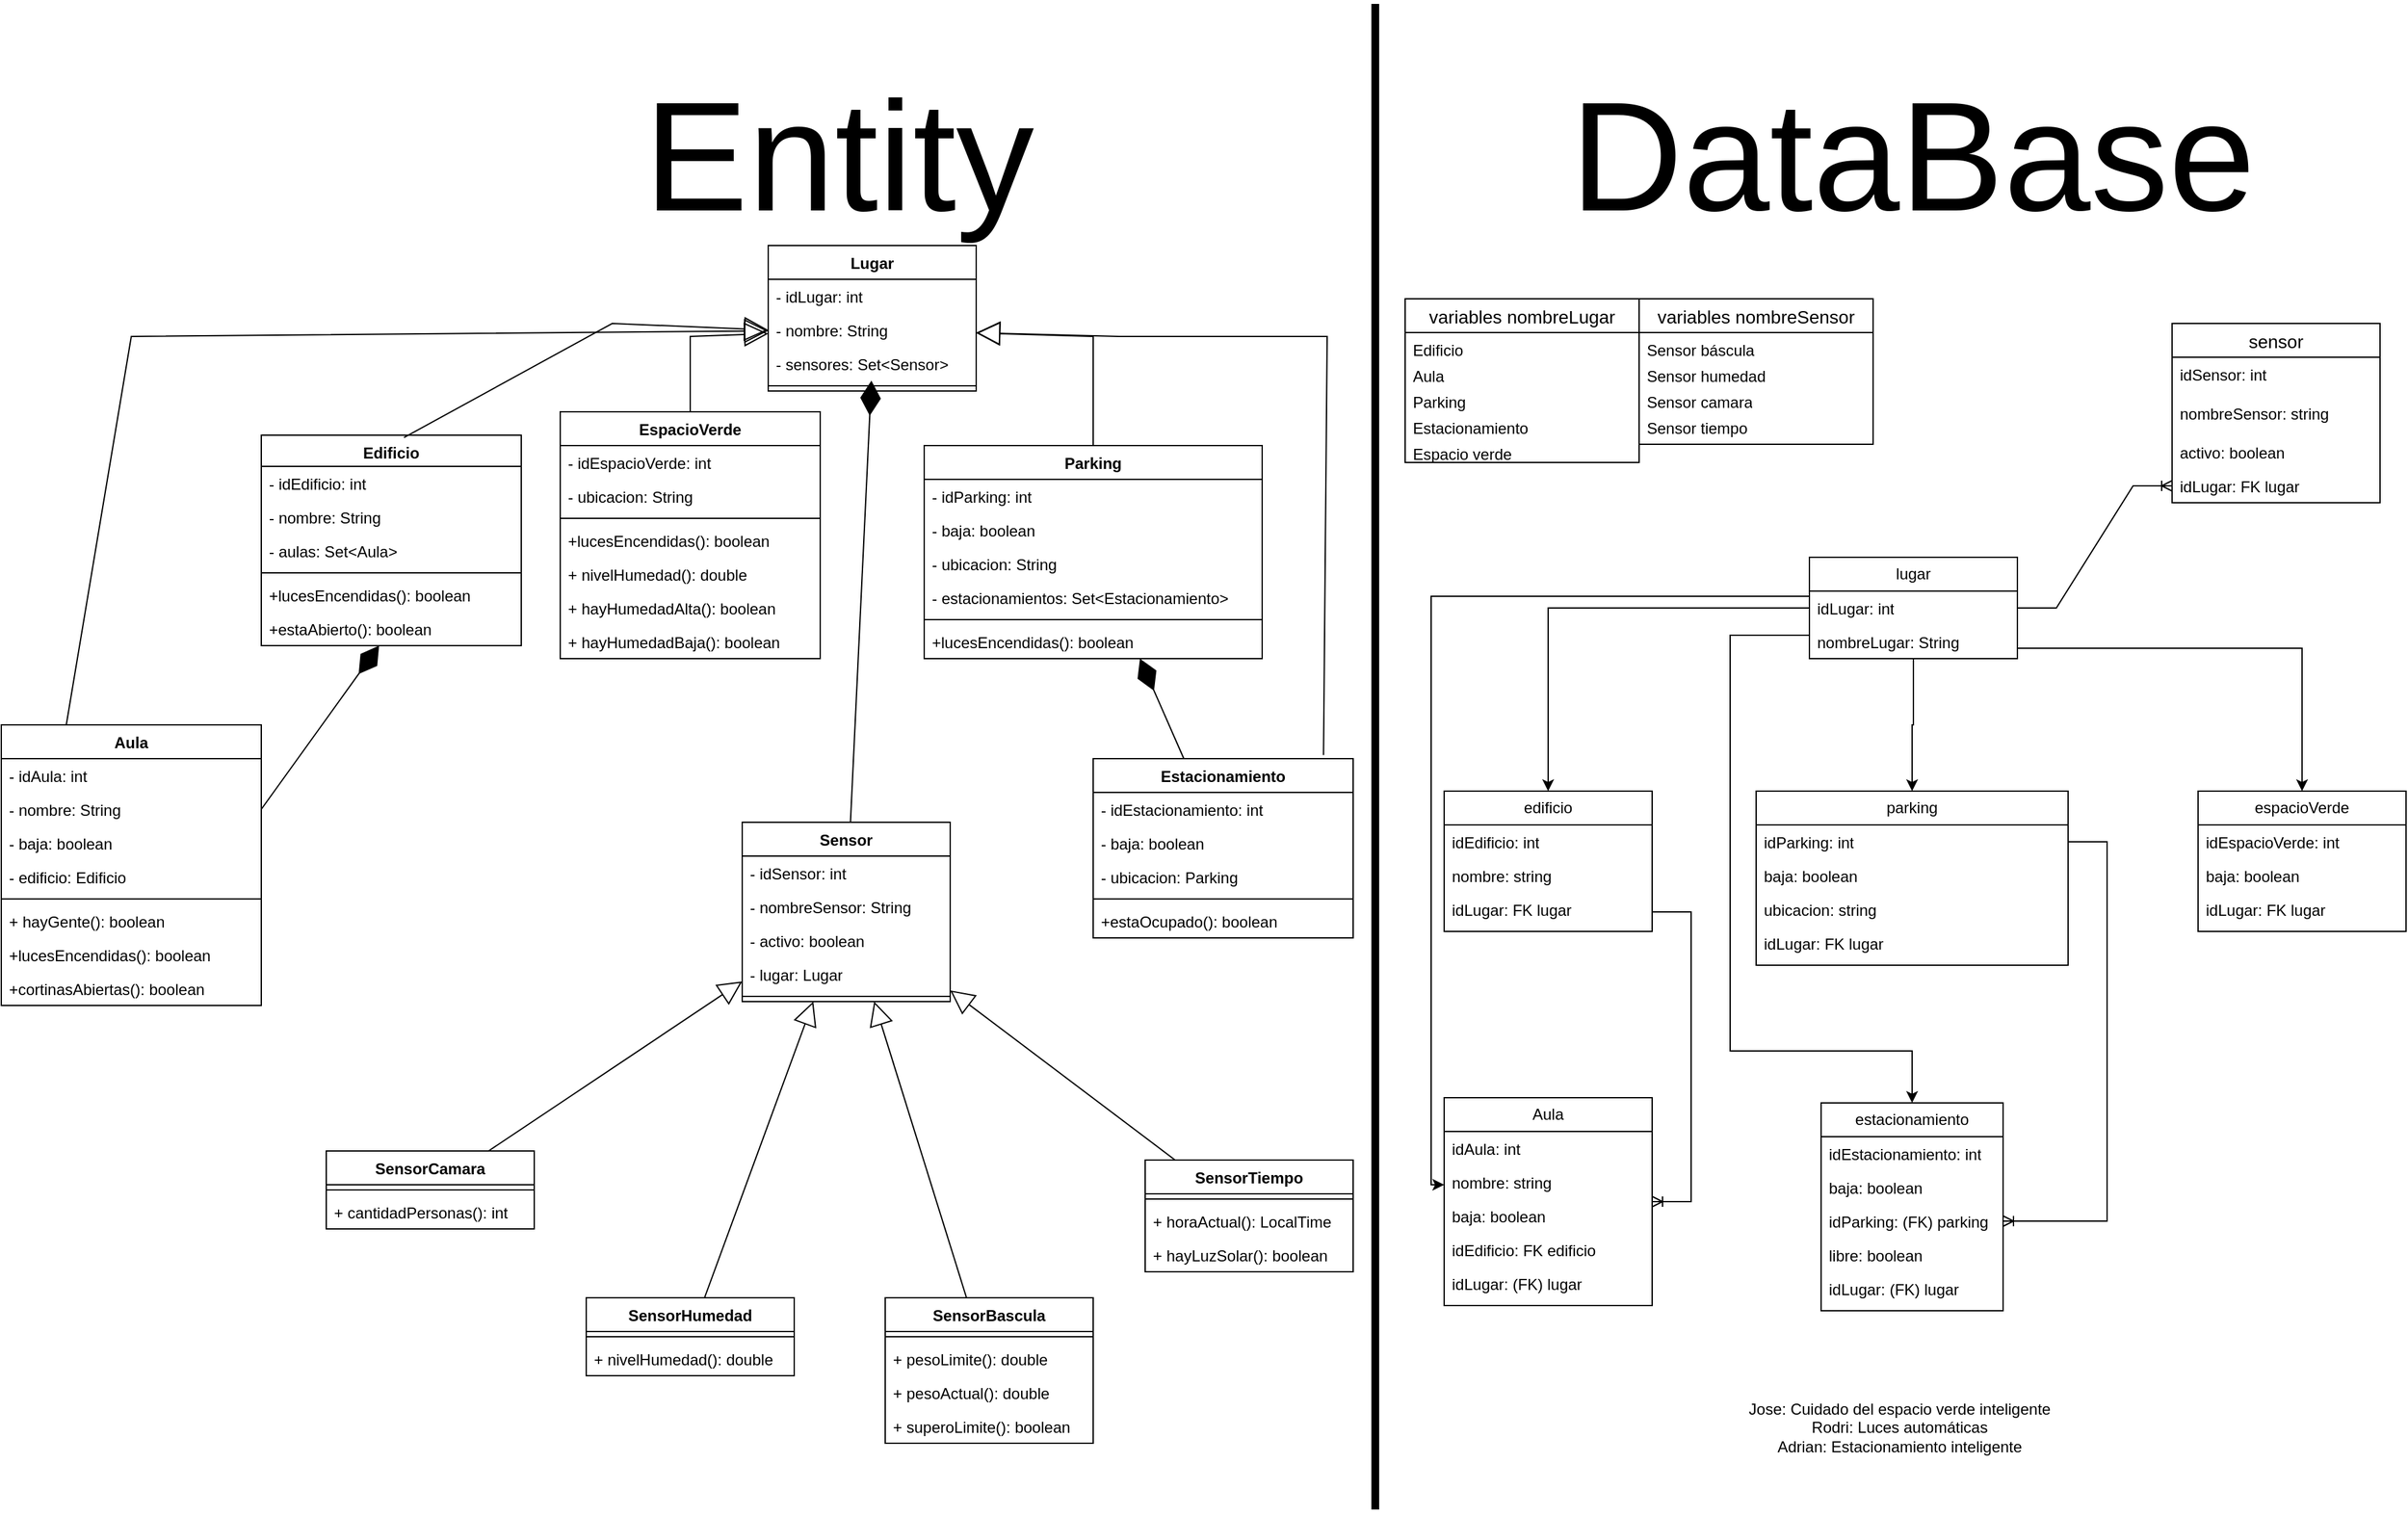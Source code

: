 <mxfile version="21.2.8" type="device">
  <diagram name="Página-1" id="SEeeFkuRjXuaV4kP3Bzi">
    <mxGraphModel dx="1947" dy="532" grid="1" gridSize="10" guides="1" tooltips="1" connect="1" arrows="1" fold="1" page="1" pageScale="1" pageWidth="827" pageHeight="1169" math="0" shadow="0">
      <root>
        <mxCell id="0" />
        <mxCell id="1" parent="0" />
        <mxCell id="fECDbQGhn2Nu8HvRsYtQ-1" value="Jose:&amp;nbsp;Cuidado del espacio verde inteligente&lt;br&gt;Rodri:&amp;nbsp;Luces automáticas&lt;br&gt;Adrian: Estacionamiento inteligente" style="text;html=1;align=center;verticalAlign=middle;resizable=0;points=[];autosize=1;strokeColor=none;fillColor=none;" parent="1" vertex="1">
          <mxGeometry x="1100" y="1070" width="260" height="60" as="geometry" />
        </mxCell>
        <mxCell id="fECDbQGhn2Nu8HvRsYtQ-116" value="edificio" style="swimlane;fontStyle=0;childLayout=stackLayout;horizontal=1;startSize=26;fillColor=none;horizontalStack=0;resizeParent=1;resizeParentMax=0;resizeLast=0;collapsible=1;marginBottom=0;whiteSpace=wrap;html=1;" parent="1" vertex="1">
          <mxGeometry x="880" y="610" width="160" height="108" as="geometry" />
        </mxCell>
        <mxCell id="fECDbQGhn2Nu8HvRsYtQ-117" value="idEdificio: int" style="text;strokeColor=none;fillColor=none;align=left;verticalAlign=top;spacingLeft=4;spacingRight=4;overflow=hidden;rotatable=0;points=[[0,0.5],[1,0.5]];portConstraint=eastwest;whiteSpace=wrap;html=1;" parent="fECDbQGhn2Nu8HvRsYtQ-116" vertex="1">
          <mxGeometry y="26" width="160" height="26" as="geometry" />
        </mxCell>
        <mxCell id="fECDbQGhn2Nu8HvRsYtQ-118" value="nombre: string" style="text;strokeColor=none;fillColor=none;align=left;verticalAlign=top;spacingLeft=4;spacingRight=4;overflow=hidden;rotatable=0;points=[[0,0.5],[1,0.5]];portConstraint=eastwest;whiteSpace=wrap;html=1;" parent="fECDbQGhn2Nu8HvRsYtQ-116" vertex="1">
          <mxGeometry y="52" width="160" height="26" as="geometry" />
        </mxCell>
        <mxCell id="JHWDTWZnFsFwWDoPUUQF-21" value="idLugar: FK lugar" style="text;strokeColor=none;fillColor=none;spacingLeft=4;spacingRight=4;overflow=hidden;rotatable=0;points=[[0,0.5],[1,0.5]];portConstraint=eastwest;fontSize=12;whiteSpace=wrap;html=1;" parent="fECDbQGhn2Nu8HvRsYtQ-116" vertex="1">
          <mxGeometry y="78" width="160" height="30" as="geometry" />
        </mxCell>
        <mxCell id="fECDbQGhn2Nu8HvRsYtQ-123" value="parking" style="swimlane;fontStyle=0;childLayout=stackLayout;horizontal=1;startSize=26;fillColor=none;horizontalStack=0;resizeParent=1;resizeParentMax=0;resizeLast=0;collapsible=1;marginBottom=0;whiteSpace=wrap;html=1;" parent="1" vertex="1">
          <mxGeometry x="1120" y="610" width="240" height="134" as="geometry" />
        </mxCell>
        <mxCell id="fECDbQGhn2Nu8HvRsYtQ-124" value="idParking: int" style="text;strokeColor=none;fillColor=none;align=left;verticalAlign=top;spacingLeft=4;spacingRight=4;overflow=hidden;rotatable=0;points=[[0,0.5],[1,0.5]];portConstraint=eastwest;whiteSpace=wrap;html=1;" parent="fECDbQGhn2Nu8HvRsYtQ-123" vertex="1">
          <mxGeometry y="26" width="240" height="26" as="geometry" />
        </mxCell>
        <mxCell id="fECDbQGhn2Nu8HvRsYtQ-125" value="baja: boolean" style="text;strokeColor=none;fillColor=none;align=left;verticalAlign=top;spacingLeft=4;spacingRight=4;overflow=hidden;rotatable=0;points=[[0,0.5],[1,0.5]];portConstraint=eastwest;whiteSpace=wrap;html=1;" parent="fECDbQGhn2Nu8HvRsYtQ-123" vertex="1">
          <mxGeometry y="52" width="240" height="26" as="geometry" />
        </mxCell>
        <mxCell id="fECDbQGhn2Nu8HvRsYtQ-126" value="ubicacion: string" style="text;strokeColor=none;fillColor=none;align=left;verticalAlign=top;spacingLeft=4;spacingRight=4;overflow=hidden;rotatable=0;points=[[0,0.5],[1,0.5]];portConstraint=eastwest;whiteSpace=wrap;html=1;" parent="fECDbQGhn2Nu8HvRsYtQ-123" vertex="1">
          <mxGeometry y="78" width="240" height="26" as="geometry" />
        </mxCell>
        <mxCell id="JHWDTWZnFsFwWDoPUUQF-19" value="idLugar: FK lugar" style="text;strokeColor=none;fillColor=none;spacingLeft=4;spacingRight=4;overflow=hidden;rotatable=0;points=[[0,0.5],[1,0.5]];portConstraint=eastwest;fontSize=12;whiteSpace=wrap;html=1;" parent="fECDbQGhn2Nu8HvRsYtQ-123" vertex="1">
          <mxGeometry y="104" width="240" height="30" as="geometry" />
        </mxCell>
        <mxCell id="fECDbQGhn2Nu8HvRsYtQ-131" value="Aula" style="swimlane;fontStyle=0;childLayout=stackLayout;horizontal=1;startSize=26;fillColor=none;horizontalStack=0;resizeParent=1;resizeParentMax=0;resizeLast=0;collapsible=1;marginBottom=0;whiteSpace=wrap;html=1;" parent="1" vertex="1">
          <mxGeometry x="880" y="846" width="160" height="160" as="geometry" />
        </mxCell>
        <mxCell id="fECDbQGhn2Nu8HvRsYtQ-132" value="idAula: int" style="text;strokeColor=none;fillColor=none;align=left;verticalAlign=top;spacingLeft=4;spacingRight=4;overflow=hidden;rotatable=0;points=[[0,0.5],[1,0.5]];portConstraint=eastwest;whiteSpace=wrap;html=1;" parent="fECDbQGhn2Nu8HvRsYtQ-131" vertex="1">
          <mxGeometry y="26" width="160" height="26" as="geometry" />
        </mxCell>
        <mxCell id="lJARf1unVdm2dJaWPQnQ-8" value="nombre: string" style="text;strokeColor=none;fillColor=none;align=left;verticalAlign=top;spacingLeft=4;spacingRight=4;overflow=hidden;rotatable=0;points=[[0,0.5],[1,0.5]];portConstraint=eastwest;whiteSpace=wrap;html=1;" vertex="1" parent="fECDbQGhn2Nu8HvRsYtQ-131">
          <mxGeometry y="52" width="160" height="26" as="geometry" />
        </mxCell>
        <mxCell id="fECDbQGhn2Nu8HvRsYtQ-133" value="baja: boolean" style="text;strokeColor=none;fillColor=none;align=left;verticalAlign=top;spacingLeft=4;spacingRight=4;overflow=hidden;rotatable=0;points=[[0,0.5],[1,0.5]];portConstraint=eastwest;whiteSpace=wrap;html=1;" parent="fECDbQGhn2Nu8HvRsYtQ-131" vertex="1">
          <mxGeometry y="78" width="160" height="26" as="geometry" />
        </mxCell>
        <mxCell id="fECDbQGhn2Nu8HvRsYtQ-134" value="idEdificio: FK edificio" style="text;strokeColor=none;fillColor=none;align=left;verticalAlign=top;spacingLeft=4;spacingRight=4;overflow=hidden;rotatable=0;points=[[0,0.5],[1,0.5]];portConstraint=eastwest;whiteSpace=wrap;html=1;" parent="fECDbQGhn2Nu8HvRsYtQ-131" vertex="1">
          <mxGeometry y="104" width="160" height="26" as="geometry" />
        </mxCell>
        <mxCell id="JHWDTWZnFsFwWDoPUUQF-53" value="idLugar: (FK) lugar" style="text;strokeColor=none;fillColor=none;spacingLeft=4;spacingRight=4;overflow=hidden;rotatable=0;points=[[0,0.5],[1,0.5]];portConstraint=eastwest;fontSize=12;whiteSpace=wrap;html=1;" parent="fECDbQGhn2Nu8HvRsYtQ-131" vertex="1">
          <mxGeometry y="130" width="160" height="30" as="geometry" />
        </mxCell>
        <mxCell id="fECDbQGhn2Nu8HvRsYtQ-139" value="estacionamiento" style="swimlane;fontStyle=0;childLayout=stackLayout;horizontal=1;startSize=26;fillColor=none;horizontalStack=0;resizeParent=1;resizeParentMax=0;resizeLast=0;collapsible=1;marginBottom=0;whiteSpace=wrap;html=1;" parent="1" vertex="1">
          <mxGeometry x="1170" y="850" width="140" height="160" as="geometry" />
        </mxCell>
        <mxCell id="fECDbQGhn2Nu8HvRsYtQ-140" value="idEstacionamiento: int" style="text;strokeColor=none;fillColor=none;align=left;verticalAlign=top;spacingLeft=4;spacingRight=4;overflow=hidden;rotatable=0;points=[[0,0.5],[1,0.5]];portConstraint=eastwest;whiteSpace=wrap;html=1;" parent="fECDbQGhn2Nu8HvRsYtQ-139" vertex="1">
          <mxGeometry y="26" width="140" height="26" as="geometry" />
        </mxCell>
        <mxCell id="fECDbQGhn2Nu8HvRsYtQ-141" value="baja: boolean" style="text;strokeColor=none;fillColor=none;align=left;verticalAlign=top;spacingLeft=4;spacingRight=4;overflow=hidden;rotatable=0;points=[[0,0.5],[1,0.5]];portConstraint=eastwest;whiteSpace=wrap;html=1;" parent="fECDbQGhn2Nu8HvRsYtQ-139" vertex="1">
          <mxGeometry y="52" width="140" height="26" as="geometry" />
        </mxCell>
        <mxCell id="fECDbQGhn2Nu8HvRsYtQ-142" value="idParking: (FK) parking" style="text;strokeColor=none;fillColor=none;align=left;verticalAlign=top;spacingLeft=4;spacingRight=4;overflow=hidden;rotatable=0;points=[[0,0.5],[1,0.5]];portConstraint=eastwest;whiteSpace=wrap;html=1;" parent="fECDbQGhn2Nu8HvRsYtQ-139" vertex="1">
          <mxGeometry y="78" width="140" height="26" as="geometry" />
        </mxCell>
        <mxCell id="fECDbQGhn2Nu8HvRsYtQ-143" value="libre: boolean" style="text;strokeColor=none;fillColor=none;align=left;verticalAlign=top;spacingLeft=4;spacingRight=4;overflow=hidden;rotatable=0;points=[[0,0.5],[1,0.5]];portConstraint=eastwest;whiteSpace=wrap;html=1;" parent="fECDbQGhn2Nu8HvRsYtQ-139" vertex="1">
          <mxGeometry y="104" width="140" height="26" as="geometry" />
        </mxCell>
        <mxCell id="JHWDTWZnFsFwWDoPUUQF-52" value="idLugar: (FK) lugar" style="text;strokeColor=none;fillColor=none;spacingLeft=4;spacingRight=4;overflow=hidden;rotatable=0;points=[[0,0.5],[1,0.5]];portConstraint=eastwest;fontSize=12;whiteSpace=wrap;html=1;" parent="fECDbQGhn2Nu8HvRsYtQ-139" vertex="1">
          <mxGeometry y="130" width="140" height="30" as="geometry" />
        </mxCell>
        <mxCell id="fECDbQGhn2Nu8HvRsYtQ-146" value="espacioVerde" style="swimlane;fontStyle=0;childLayout=stackLayout;horizontal=1;startSize=26;fillColor=none;horizontalStack=0;resizeParent=1;resizeParentMax=0;resizeLast=0;collapsible=1;marginBottom=0;whiteSpace=wrap;html=1;" parent="1" vertex="1">
          <mxGeometry x="1460" y="610" width="160" height="108" as="geometry" />
        </mxCell>
        <mxCell id="fECDbQGhn2Nu8HvRsYtQ-147" value="idEspacioVerde: int" style="text;strokeColor=none;fillColor=none;align=left;verticalAlign=top;spacingLeft=4;spacingRight=4;overflow=hidden;rotatable=0;points=[[0,0.5],[1,0.5]];portConstraint=eastwest;whiteSpace=wrap;html=1;" parent="fECDbQGhn2Nu8HvRsYtQ-146" vertex="1">
          <mxGeometry y="26" width="160" height="26" as="geometry" />
        </mxCell>
        <mxCell id="fECDbQGhn2Nu8HvRsYtQ-148" value="baja: boolean" style="text;strokeColor=none;fillColor=none;align=left;verticalAlign=top;spacingLeft=4;spacingRight=4;overflow=hidden;rotatable=0;points=[[0,0.5],[1,0.5]];portConstraint=eastwest;whiteSpace=wrap;html=1;" parent="fECDbQGhn2Nu8HvRsYtQ-146" vertex="1">
          <mxGeometry y="52" width="160" height="26" as="geometry" />
        </mxCell>
        <mxCell id="JHWDTWZnFsFwWDoPUUQF-20" value="idLugar: FK lugar" style="text;strokeColor=none;fillColor=none;spacingLeft=4;spacingRight=4;overflow=hidden;rotatable=0;points=[[0,0.5],[1,0.5]];portConstraint=eastwest;fontSize=12;whiteSpace=wrap;html=1;" parent="fECDbQGhn2Nu8HvRsYtQ-146" vertex="1">
          <mxGeometry y="78" width="160" height="30" as="geometry" />
        </mxCell>
        <mxCell id="fECDbQGhn2Nu8HvRsYtQ-179" value="DataBase" style="text;html=1;align=center;verticalAlign=middle;resizable=0;points=[];autosize=1;strokeColor=none;fillColor=none;fontSize=120;" parent="1" vertex="1">
          <mxGeometry x="965" y="40" width="550" height="160" as="geometry" />
        </mxCell>
        <mxCell id="fECDbQGhn2Nu8HvRsYtQ-180" value="Entity" style="text;html=1;align=center;verticalAlign=middle;resizable=0;points=[];autosize=1;strokeColor=none;fillColor=none;fontSize=120;" parent="1" vertex="1">
          <mxGeometry x="254" y="40" width="320" height="160" as="geometry" />
        </mxCell>
        <mxCell id="fECDbQGhn2Nu8HvRsYtQ-181" value="" style="endArrow=none;html=1;rounded=0;strokeWidth=6;" parent="1" edge="1">
          <mxGeometry width="50" height="50" relative="1" as="geometry">
            <mxPoint x="827" y="1163" as="sourcePoint" />
            <mxPoint x="827" y="4" as="targetPoint" />
          </mxGeometry>
        </mxCell>
        <mxCell id="JHWDTWZnFsFwWDoPUUQF-28" style="edgeStyle=orthogonalEdgeStyle;rounded=0;orthogonalLoop=1;jettySize=auto;html=1;" parent="1" source="JHWDTWZnFsFwWDoPUUQF-1" target="fECDbQGhn2Nu8HvRsYtQ-123" edge="1">
          <mxGeometry relative="1" as="geometry" />
        </mxCell>
        <mxCell id="JHWDTWZnFsFwWDoPUUQF-29" style="edgeStyle=orthogonalEdgeStyle;rounded=0;orthogonalLoop=1;jettySize=auto;html=1;" parent="1" source="JHWDTWZnFsFwWDoPUUQF-1" target="fECDbQGhn2Nu8HvRsYtQ-116" edge="1">
          <mxGeometry relative="1" as="geometry" />
        </mxCell>
        <mxCell id="JHWDTWZnFsFwWDoPUUQF-30" style="edgeStyle=orthogonalEdgeStyle;rounded=0;orthogonalLoop=1;jettySize=auto;html=1;" parent="1" source="JHWDTWZnFsFwWDoPUUQF-1" target="fECDbQGhn2Nu8HvRsYtQ-146" edge="1">
          <mxGeometry relative="1" as="geometry">
            <Array as="points">
              <mxPoint x="1540" y="500" />
            </Array>
          </mxGeometry>
        </mxCell>
        <mxCell id="JHWDTWZnFsFwWDoPUUQF-54" style="edgeStyle=orthogonalEdgeStyle;rounded=0;orthogonalLoop=1;jettySize=auto;html=1;" parent="1" source="JHWDTWZnFsFwWDoPUUQF-1" target="fECDbQGhn2Nu8HvRsYtQ-139" edge="1">
          <mxGeometry relative="1" as="geometry">
            <Array as="points">
              <mxPoint x="1100" y="490" />
              <mxPoint x="1100" y="810" />
              <mxPoint x="1240" y="810" />
            </Array>
          </mxGeometry>
        </mxCell>
        <mxCell id="JHWDTWZnFsFwWDoPUUQF-55" style="edgeStyle=orthogonalEdgeStyle;rounded=0;orthogonalLoop=1;jettySize=auto;html=1;" parent="1" source="JHWDTWZnFsFwWDoPUUQF-1" target="fECDbQGhn2Nu8HvRsYtQ-131" edge="1">
          <mxGeometry relative="1" as="geometry">
            <Array as="points">
              <mxPoint x="870" y="460" />
              <mxPoint x="870" y="913" />
            </Array>
          </mxGeometry>
        </mxCell>
        <mxCell id="JHWDTWZnFsFwWDoPUUQF-1" value="lugar" style="swimlane;fontStyle=0;childLayout=stackLayout;horizontal=1;startSize=26;fillColor=none;horizontalStack=0;resizeParent=1;resizeParentMax=0;resizeLast=0;collapsible=1;marginBottom=0;whiteSpace=wrap;html=1;" parent="1" vertex="1">
          <mxGeometry x="1161" y="430" width="160" height="78" as="geometry" />
        </mxCell>
        <mxCell id="JHWDTWZnFsFwWDoPUUQF-2" value="idLugar: int" style="text;strokeColor=none;fillColor=none;align=left;verticalAlign=top;spacingLeft=4;spacingRight=4;overflow=hidden;rotatable=0;points=[[0,0.5],[1,0.5]];portConstraint=eastwest;whiteSpace=wrap;html=1;" parent="JHWDTWZnFsFwWDoPUUQF-1" vertex="1">
          <mxGeometry y="26" width="160" height="26" as="geometry" />
        </mxCell>
        <mxCell id="JHWDTWZnFsFwWDoPUUQF-4" value="nombreLugar: String" style="text;strokeColor=none;fillColor=none;align=left;verticalAlign=top;spacingLeft=4;spacingRight=4;overflow=hidden;rotatable=0;points=[[0,0.5],[1,0.5]];portConstraint=eastwest;whiteSpace=wrap;html=1;" parent="JHWDTWZnFsFwWDoPUUQF-1" vertex="1">
          <mxGeometry y="52" width="160" height="26" as="geometry" />
        </mxCell>
        <mxCell id="JHWDTWZnFsFwWDoPUUQF-9" value="sensor" style="swimlane;fontStyle=0;childLayout=stackLayout;horizontal=1;startSize=26;horizontalStack=0;resizeParent=1;resizeParentMax=0;resizeLast=0;collapsible=1;marginBottom=0;align=center;fontSize=14;" parent="1" vertex="1">
          <mxGeometry x="1440" y="250" width="160" height="138" as="geometry" />
        </mxCell>
        <mxCell id="JHWDTWZnFsFwWDoPUUQF-10" value="idSensor: int" style="text;strokeColor=none;fillColor=none;spacingLeft=4;spacingRight=4;overflow=hidden;rotatable=0;points=[[0,0.5],[1,0.5]];portConstraint=eastwest;fontSize=12;whiteSpace=wrap;html=1;" parent="JHWDTWZnFsFwWDoPUUQF-9" vertex="1">
          <mxGeometry y="26" width="160" height="30" as="geometry" />
        </mxCell>
        <mxCell id="JHWDTWZnFsFwWDoPUUQF-11" value="nombreSensor: string" style="text;strokeColor=none;fillColor=none;spacingLeft=4;spacingRight=4;overflow=hidden;rotatable=0;points=[[0,0.5],[1,0.5]];portConstraint=eastwest;fontSize=12;whiteSpace=wrap;html=1;" parent="JHWDTWZnFsFwWDoPUUQF-9" vertex="1">
          <mxGeometry y="56" width="160" height="30" as="geometry" />
        </mxCell>
        <mxCell id="lJARf1unVdm2dJaWPQnQ-2" value="activo: boolean" style="text;strokeColor=none;fillColor=none;align=left;verticalAlign=top;spacingLeft=4;spacingRight=4;overflow=hidden;rotatable=0;points=[[0,0.5],[1,0.5]];portConstraint=eastwest;whiteSpace=wrap;html=1;" vertex="1" parent="JHWDTWZnFsFwWDoPUUQF-9">
          <mxGeometry y="86" width="160" height="26" as="geometry" />
        </mxCell>
        <mxCell id="lJARf1unVdm2dJaWPQnQ-3" value="idLugar: FK lugar" style="text;strokeColor=none;fillColor=none;align=left;verticalAlign=top;spacingLeft=4;spacingRight=4;overflow=hidden;rotatable=0;points=[[0,0.5],[1,0.5]];portConstraint=eastwest;whiteSpace=wrap;html=1;" vertex="1" parent="JHWDTWZnFsFwWDoPUUQF-9">
          <mxGeometry y="112" width="160" height="26" as="geometry" />
        </mxCell>
        <mxCell id="JHWDTWZnFsFwWDoPUUQF-22" value="" style="edgeStyle=entityRelationEdgeStyle;fontSize=12;html=1;endArrow=ERoneToMany;rounded=0;" parent="1" source="JHWDTWZnFsFwWDoPUUQF-21" target="fECDbQGhn2Nu8HvRsYtQ-131" edge="1">
          <mxGeometry width="100" height="100" relative="1" as="geometry">
            <mxPoint x="1180" y="900" as="sourcePoint" />
            <mxPoint x="1280" y="800" as="targetPoint" />
          </mxGeometry>
        </mxCell>
        <mxCell id="JHWDTWZnFsFwWDoPUUQF-23" value="" style="edgeStyle=entityRelationEdgeStyle;fontSize=12;html=1;endArrow=ERoneToMany;rounded=0;" parent="1" source="fECDbQGhn2Nu8HvRsYtQ-124" target="fECDbQGhn2Nu8HvRsYtQ-142" edge="1">
          <mxGeometry width="100" height="100" relative="1" as="geometry">
            <mxPoint x="1050" y="713" as="sourcePoint" />
            <mxPoint x="1050" y="908" as="targetPoint" />
          </mxGeometry>
        </mxCell>
        <mxCell id="JHWDTWZnFsFwWDoPUUQF-31" value="variables nombreSensor" style="swimlane;fontStyle=0;childLayout=stackLayout;horizontal=1;startSize=26;horizontalStack=0;resizeParent=1;resizeParentMax=0;resizeLast=0;collapsible=1;marginBottom=0;align=center;fontSize=14;" parent="1" vertex="1">
          <mxGeometry x="1030" y="231" width="180" height="112" as="geometry" />
        </mxCell>
        <mxCell id="JHWDTWZnFsFwWDoPUUQF-32" value="Sensor báscula" style="text;strokeColor=none;fillColor=none;spacingLeft=4;spacingRight=4;overflow=hidden;rotatable=0;points=[[0,0.5],[1,0.5]];portConstraint=eastwest;fontSize=12;whiteSpace=wrap;html=1;" parent="JHWDTWZnFsFwWDoPUUQF-31" vertex="1">
          <mxGeometry y="26" width="180" height="20" as="geometry" />
        </mxCell>
        <mxCell id="JHWDTWZnFsFwWDoPUUQF-33" value="Sensor humedad" style="text;strokeColor=none;fillColor=none;spacingLeft=4;spacingRight=4;overflow=hidden;rotatable=0;points=[[0,0.5],[1,0.5]];portConstraint=eastwest;fontSize=12;whiteSpace=wrap;html=1;" parent="JHWDTWZnFsFwWDoPUUQF-31" vertex="1">
          <mxGeometry y="46" width="180" height="20" as="geometry" />
        </mxCell>
        <mxCell id="JHWDTWZnFsFwWDoPUUQF-34" value="Sensor camara" style="text;strokeColor=none;fillColor=none;spacingLeft=4;spacingRight=4;overflow=hidden;rotatable=0;points=[[0,0.5],[1,0.5]];portConstraint=eastwest;fontSize=12;whiteSpace=wrap;html=1;" parent="JHWDTWZnFsFwWDoPUUQF-31" vertex="1">
          <mxGeometry y="66" width="180" height="20" as="geometry" />
        </mxCell>
        <mxCell id="JHWDTWZnFsFwWDoPUUQF-35" value="Sensor tiempo" style="text;strokeColor=none;fillColor=none;spacingLeft=4;spacingRight=4;overflow=hidden;rotatable=0;points=[[0,0.5],[1,0.5]];portConstraint=eastwest;fontSize=12;whiteSpace=wrap;html=1;" parent="JHWDTWZnFsFwWDoPUUQF-31" vertex="1">
          <mxGeometry y="86" width="180" height="26" as="geometry" />
        </mxCell>
        <mxCell id="JHWDTWZnFsFwWDoPUUQF-41" value="variables nombreLugar" style="swimlane;fontStyle=0;childLayout=stackLayout;horizontal=1;startSize=26;horizontalStack=0;resizeParent=1;resizeParentMax=0;resizeLast=0;collapsible=1;marginBottom=0;align=center;fontSize=14;" parent="1" vertex="1">
          <mxGeometry x="850" y="231" width="180" height="126" as="geometry" />
        </mxCell>
        <mxCell id="JHWDTWZnFsFwWDoPUUQF-42" value="Edificio" style="text;strokeColor=none;fillColor=none;spacingLeft=4;spacingRight=4;overflow=hidden;rotatable=0;points=[[0,0.5],[1,0.5]];portConstraint=eastwest;fontSize=12;whiteSpace=wrap;html=1;" parent="JHWDTWZnFsFwWDoPUUQF-41" vertex="1">
          <mxGeometry y="26" width="180" height="20" as="geometry" />
        </mxCell>
        <mxCell id="JHWDTWZnFsFwWDoPUUQF-43" value="Aula" style="text;strokeColor=none;fillColor=none;spacingLeft=4;spacingRight=4;overflow=hidden;rotatable=0;points=[[0,0.5],[1,0.5]];portConstraint=eastwest;fontSize=12;whiteSpace=wrap;html=1;" parent="JHWDTWZnFsFwWDoPUUQF-41" vertex="1">
          <mxGeometry y="46" width="180" height="20" as="geometry" />
        </mxCell>
        <mxCell id="JHWDTWZnFsFwWDoPUUQF-44" value="Parking" style="text;strokeColor=none;fillColor=none;spacingLeft=4;spacingRight=4;overflow=hidden;rotatable=0;points=[[0,0.5],[1,0.5]];portConstraint=eastwest;fontSize=12;whiteSpace=wrap;html=1;" parent="JHWDTWZnFsFwWDoPUUQF-41" vertex="1">
          <mxGeometry y="66" width="180" height="20" as="geometry" />
        </mxCell>
        <mxCell id="JHWDTWZnFsFwWDoPUUQF-45" value="Estacionamiento" style="text;strokeColor=none;fillColor=none;spacingLeft=4;spacingRight=4;overflow=hidden;rotatable=0;points=[[0,0.5],[1,0.5]];portConstraint=eastwest;fontSize=12;whiteSpace=wrap;html=1;" parent="JHWDTWZnFsFwWDoPUUQF-41" vertex="1">
          <mxGeometry y="86" width="180" height="20" as="geometry" />
        </mxCell>
        <mxCell id="JHWDTWZnFsFwWDoPUUQF-51" value="Espacio verde" style="text;strokeColor=none;fillColor=none;spacingLeft=4;spacingRight=4;overflow=hidden;rotatable=0;points=[[0,0.5],[1,0.5]];portConstraint=eastwest;fontSize=12;whiteSpace=wrap;html=1;" parent="JHWDTWZnFsFwWDoPUUQF-41" vertex="1">
          <mxGeometry y="106" width="180" height="20" as="geometry" />
        </mxCell>
        <mxCell id="JHWDTWZnFsFwWDoPUUQF-62" value="Edificio" style="swimlane;fontStyle=1;align=center;verticalAlign=top;childLayout=stackLayout;horizontal=1;startSize=24;horizontalStack=0;resizeParent=1;resizeParentMax=0;resizeLast=0;collapsible=1;marginBottom=0;whiteSpace=wrap;html=1;" parent="1" vertex="1">
          <mxGeometry x="-30" y="336" width="200" height="162" as="geometry" />
        </mxCell>
        <mxCell id="JHWDTWZnFsFwWDoPUUQF-63" value="- idEdificio: int" style="text;strokeColor=none;fillColor=none;align=left;verticalAlign=top;spacingLeft=4;spacingRight=4;overflow=hidden;rotatable=0;points=[[0,0.5],[1,0.5]];portConstraint=eastwest;whiteSpace=wrap;html=1;" parent="JHWDTWZnFsFwWDoPUUQF-62" vertex="1">
          <mxGeometry y="24" width="200" height="26" as="geometry" />
        </mxCell>
        <mxCell id="JHWDTWZnFsFwWDoPUUQF-66" value="- nombre: String" style="text;strokeColor=none;fillColor=none;align=left;verticalAlign=top;spacingLeft=4;spacingRight=4;overflow=hidden;rotatable=0;points=[[0,0.5],[1,0.5]];portConstraint=eastwest;whiteSpace=wrap;html=1;" parent="JHWDTWZnFsFwWDoPUUQF-62" vertex="1">
          <mxGeometry y="50" width="200" height="26" as="geometry" />
        </mxCell>
        <mxCell id="JHWDTWZnFsFwWDoPUUQF-68" value="- aulas: Set&amp;lt;Aula&amp;gt;" style="text;strokeColor=none;fillColor=none;align=left;verticalAlign=top;spacingLeft=4;spacingRight=4;overflow=hidden;rotatable=0;points=[[0,0.5],[1,0.5]];portConstraint=eastwest;whiteSpace=wrap;html=1;" parent="JHWDTWZnFsFwWDoPUUQF-62" vertex="1">
          <mxGeometry y="76" width="200" height="26" as="geometry" />
        </mxCell>
        <mxCell id="JHWDTWZnFsFwWDoPUUQF-64" value="" style="line;strokeWidth=1;fillColor=none;align=left;verticalAlign=middle;spacingTop=-1;spacingLeft=3;spacingRight=3;rotatable=0;labelPosition=right;points=[];portConstraint=eastwest;strokeColor=inherit;" parent="JHWDTWZnFsFwWDoPUUQF-62" vertex="1">
          <mxGeometry y="102" width="200" height="8" as="geometry" />
        </mxCell>
        <mxCell id="JHWDTWZnFsFwWDoPUUQF-65" value="+lucesEncendidas(): boolean" style="text;strokeColor=none;fillColor=none;align=left;verticalAlign=top;spacingLeft=4;spacingRight=4;overflow=hidden;rotatable=0;points=[[0,0.5],[1,0.5]];portConstraint=eastwest;whiteSpace=wrap;html=1;" parent="JHWDTWZnFsFwWDoPUUQF-62" vertex="1">
          <mxGeometry y="110" width="200" height="26" as="geometry" />
        </mxCell>
        <mxCell id="JHWDTWZnFsFwWDoPUUQF-84" value="+estaAbierto(): boolean" style="text;strokeColor=none;fillColor=none;align=left;verticalAlign=top;spacingLeft=4;spacingRight=4;overflow=hidden;rotatable=0;points=[[0,0.5],[1,0.5]];portConstraint=eastwest;whiteSpace=wrap;html=1;" parent="JHWDTWZnFsFwWDoPUUQF-62" vertex="1">
          <mxGeometry y="136" width="200" height="26" as="geometry" />
        </mxCell>
        <mxCell id="JHWDTWZnFsFwWDoPUUQF-69" value="Parking" style="swimlane;fontStyle=1;align=center;verticalAlign=top;childLayout=stackLayout;horizontal=1;startSize=26;horizontalStack=0;resizeParent=1;resizeParentMax=0;resizeLast=0;collapsible=1;marginBottom=0;whiteSpace=wrap;html=1;" parent="1" vertex="1">
          <mxGeometry x="480" y="344" width="260" height="164" as="geometry" />
        </mxCell>
        <mxCell id="JHWDTWZnFsFwWDoPUUQF-70" value="- idParking: int" style="text;strokeColor=none;fillColor=none;align=left;verticalAlign=top;spacingLeft=4;spacingRight=4;overflow=hidden;rotatable=0;points=[[0,0.5],[1,0.5]];portConstraint=eastwest;whiteSpace=wrap;html=1;" parent="JHWDTWZnFsFwWDoPUUQF-69" vertex="1">
          <mxGeometry y="26" width="260" height="26" as="geometry" />
        </mxCell>
        <mxCell id="JHWDTWZnFsFwWDoPUUQF-71" value="- baja: boolean" style="text;strokeColor=none;fillColor=none;align=left;verticalAlign=top;spacingLeft=4;spacingRight=4;overflow=hidden;rotatable=0;points=[[0,0.5],[1,0.5]];portConstraint=eastwest;whiteSpace=wrap;html=1;" parent="JHWDTWZnFsFwWDoPUUQF-69" vertex="1">
          <mxGeometry y="52" width="260" height="26" as="geometry" />
        </mxCell>
        <mxCell id="JHWDTWZnFsFwWDoPUUQF-76" value="- ubicacion: String" style="text;strokeColor=none;fillColor=none;align=left;verticalAlign=top;spacingLeft=4;spacingRight=4;overflow=hidden;rotatable=0;points=[[0,0.5],[1,0.5]];portConstraint=eastwest;whiteSpace=wrap;html=1;" parent="JHWDTWZnFsFwWDoPUUQF-69" vertex="1">
          <mxGeometry y="78" width="260" height="26" as="geometry" />
        </mxCell>
        <mxCell id="JHWDTWZnFsFwWDoPUUQF-73" value="- estacionamientos: Set&amp;lt;Estacionamiento&amp;gt;" style="text;strokeColor=none;fillColor=none;align=left;verticalAlign=top;spacingLeft=4;spacingRight=4;overflow=hidden;rotatable=0;points=[[0,0.5],[1,0.5]];portConstraint=eastwest;whiteSpace=wrap;html=1;" parent="JHWDTWZnFsFwWDoPUUQF-69" vertex="1">
          <mxGeometry y="104" width="260" height="26" as="geometry" />
        </mxCell>
        <mxCell id="JHWDTWZnFsFwWDoPUUQF-74" value="" style="line;strokeWidth=1;fillColor=none;align=left;verticalAlign=middle;spacingTop=-1;spacingLeft=3;spacingRight=3;rotatable=0;labelPosition=right;points=[];portConstraint=eastwest;strokeColor=inherit;" parent="JHWDTWZnFsFwWDoPUUQF-69" vertex="1">
          <mxGeometry y="130" width="260" height="8" as="geometry" />
        </mxCell>
        <mxCell id="JHWDTWZnFsFwWDoPUUQF-75" value="+lucesEncendidas(): boolean" style="text;strokeColor=none;fillColor=none;align=left;verticalAlign=top;spacingLeft=4;spacingRight=4;overflow=hidden;rotatable=0;points=[[0,0.5],[1,0.5]];portConstraint=eastwest;whiteSpace=wrap;html=1;" parent="JHWDTWZnFsFwWDoPUUQF-69" vertex="1">
          <mxGeometry y="138" width="260" height="26" as="geometry" />
        </mxCell>
        <mxCell id="JHWDTWZnFsFwWDoPUUQF-77" value="EspacioVerde" style="swimlane;fontStyle=1;align=center;verticalAlign=top;childLayout=stackLayout;horizontal=1;startSize=26;horizontalStack=0;resizeParent=1;resizeParentMax=0;resizeLast=0;collapsible=1;marginBottom=0;whiteSpace=wrap;html=1;" parent="1" vertex="1">
          <mxGeometry x="200" y="318" width="200" height="190" as="geometry" />
        </mxCell>
        <mxCell id="JHWDTWZnFsFwWDoPUUQF-78" value="- idEspacioVerde: int" style="text;strokeColor=none;fillColor=none;align=left;verticalAlign=top;spacingLeft=4;spacingRight=4;overflow=hidden;rotatable=0;points=[[0,0.5],[1,0.5]];portConstraint=eastwest;whiteSpace=wrap;html=1;" parent="JHWDTWZnFsFwWDoPUUQF-77" vertex="1">
          <mxGeometry y="26" width="200" height="26" as="geometry" />
        </mxCell>
        <mxCell id="JHWDTWZnFsFwWDoPUUQF-79" value="- ubicacion: String" style="text;strokeColor=none;fillColor=none;align=left;verticalAlign=top;spacingLeft=4;spacingRight=4;overflow=hidden;rotatable=0;points=[[0,0.5],[1,0.5]];portConstraint=eastwest;whiteSpace=wrap;html=1;" parent="JHWDTWZnFsFwWDoPUUQF-77" vertex="1">
          <mxGeometry y="52" width="200" height="26" as="geometry" />
        </mxCell>
        <mxCell id="JHWDTWZnFsFwWDoPUUQF-82" value="" style="line;strokeWidth=1;fillColor=none;align=left;verticalAlign=middle;spacingTop=-1;spacingLeft=3;spacingRight=3;rotatable=0;labelPosition=right;points=[];portConstraint=eastwest;strokeColor=inherit;" parent="JHWDTWZnFsFwWDoPUUQF-77" vertex="1">
          <mxGeometry y="78" width="200" height="8" as="geometry" />
        </mxCell>
        <mxCell id="JHWDTWZnFsFwWDoPUUQF-83" value="+lucesEncendidas(): boolean" style="text;strokeColor=none;fillColor=none;align=left;verticalAlign=top;spacingLeft=4;spacingRight=4;overflow=hidden;rotatable=0;points=[[0,0.5],[1,0.5]];portConstraint=eastwest;whiteSpace=wrap;html=1;" parent="JHWDTWZnFsFwWDoPUUQF-77" vertex="1">
          <mxGeometry y="86" width="200" height="26" as="geometry" />
        </mxCell>
        <mxCell id="JHWDTWZnFsFwWDoPUUQF-116" value="+ nivelHumedad(): double" style="text;strokeColor=none;fillColor=none;align=left;verticalAlign=top;spacingLeft=4;spacingRight=4;overflow=hidden;rotatable=0;points=[[0,0.5],[1,0.5]];portConstraint=eastwest;whiteSpace=wrap;html=1;" parent="JHWDTWZnFsFwWDoPUUQF-77" vertex="1">
          <mxGeometry y="112" width="200" height="26" as="geometry" />
        </mxCell>
        <mxCell id="JHWDTWZnFsFwWDoPUUQF-117" value="+ hayHumedadAlta(): boolean" style="text;strokeColor=none;fillColor=none;align=left;verticalAlign=top;spacingLeft=4;spacingRight=4;overflow=hidden;rotatable=0;points=[[0,0.5],[1,0.5]];portConstraint=eastwest;whiteSpace=wrap;html=1;" parent="JHWDTWZnFsFwWDoPUUQF-77" vertex="1">
          <mxGeometry y="138" width="200" height="26" as="geometry" />
        </mxCell>
        <mxCell id="JHWDTWZnFsFwWDoPUUQF-126" value="+ hayHumedadBaja(): boolean" style="text;strokeColor=none;fillColor=none;align=left;verticalAlign=top;spacingLeft=4;spacingRight=4;overflow=hidden;rotatable=0;points=[[0,0.5],[1,0.5]];portConstraint=eastwest;whiteSpace=wrap;html=1;" parent="JHWDTWZnFsFwWDoPUUQF-77" vertex="1">
          <mxGeometry y="164" width="200" height="26" as="geometry" />
        </mxCell>
        <mxCell id="JHWDTWZnFsFwWDoPUUQF-85" value="Estacionamiento" style="swimlane;fontStyle=1;align=center;verticalAlign=top;childLayout=stackLayout;horizontal=1;startSize=26;horizontalStack=0;resizeParent=1;resizeParentMax=0;resizeLast=0;collapsible=1;marginBottom=0;whiteSpace=wrap;html=1;" parent="1" vertex="1">
          <mxGeometry x="610" y="585" width="200" height="138" as="geometry" />
        </mxCell>
        <mxCell id="JHWDTWZnFsFwWDoPUUQF-86" value="- idEstacionamiento: int" style="text;strokeColor=none;fillColor=none;align=left;verticalAlign=top;spacingLeft=4;spacingRight=4;overflow=hidden;rotatable=0;points=[[0,0.5],[1,0.5]];portConstraint=eastwest;whiteSpace=wrap;html=1;" parent="JHWDTWZnFsFwWDoPUUQF-85" vertex="1">
          <mxGeometry y="26" width="200" height="26" as="geometry" />
        </mxCell>
        <mxCell id="JHWDTWZnFsFwWDoPUUQF-87" value="- baja: boolean" style="text;strokeColor=none;fillColor=none;align=left;verticalAlign=top;spacingLeft=4;spacingRight=4;overflow=hidden;rotatable=0;points=[[0,0.5],[1,0.5]];portConstraint=eastwest;whiteSpace=wrap;html=1;" parent="JHWDTWZnFsFwWDoPUUQF-85" vertex="1">
          <mxGeometry y="52" width="200" height="26" as="geometry" />
        </mxCell>
        <mxCell id="JHWDTWZnFsFwWDoPUUQF-88" value="- ubicacion: Parking" style="text;strokeColor=none;fillColor=none;align=left;verticalAlign=top;spacingLeft=4;spacingRight=4;overflow=hidden;rotatable=0;points=[[0,0.5],[1,0.5]];portConstraint=eastwest;whiteSpace=wrap;html=1;" parent="JHWDTWZnFsFwWDoPUUQF-85" vertex="1">
          <mxGeometry y="78" width="200" height="26" as="geometry" />
        </mxCell>
        <mxCell id="JHWDTWZnFsFwWDoPUUQF-91" value="" style="line;strokeWidth=1;fillColor=none;align=left;verticalAlign=middle;spacingTop=-1;spacingLeft=3;spacingRight=3;rotatable=0;labelPosition=right;points=[];portConstraint=eastwest;strokeColor=inherit;" parent="JHWDTWZnFsFwWDoPUUQF-85" vertex="1">
          <mxGeometry y="104" width="200" height="8" as="geometry" />
        </mxCell>
        <mxCell id="JHWDTWZnFsFwWDoPUUQF-92" value="+estaOcupado(): boolean" style="text;strokeColor=none;fillColor=none;align=left;verticalAlign=top;spacingLeft=4;spacingRight=4;overflow=hidden;rotatable=0;points=[[0,0.5],[1,0.5]];portConstraint=eastwest;whiteSpace=wrap;html=1;" parent="JHWDTWZnFsFwWDoPUUQF-85" vertex="1">
          <mxGeometry y="112" width="200" height="26" as="geometry" />
        </mxCell>
        <mxCell id="JHWDTWZnFsFwWDoPUUQF-94" value="Aula" style="swimlane;fontStyle=1;align=center;verticalAlign=top;childLayout=stackLayout;horizontal=1;startSize=26;horizontalStack=0;resizeParent=1;resizeParentMax=0;resizeLast=0;collapsible=1;marginBottom=0;whiteSpace=wrap;html=1;" parent="1" vertex="1">
          <mxGeometry x="-230" y="559" width="200" height="216" as="geometry" />
        </mxCell>
        <mxCell id="JHWDTWZnFsFwWDoPUUQF-95" value="- idAula: int" style="text;strokeColor=none;fillColor=none;align=left;verticalAlign=top;spacingLeft=4;spacingRight=4;overflow=hidden;rotatable=0;points=[[0,0.5],[1,0.5]];portConstraint=eastwest;whiteSpace=wrap;html=1;" parent="JHWDTWZnFsFwWDoPUUQF-94" vertex="1">
          <mxGeometry y="26" width="200" height="26" as="geometry" />
        </mxCell>
        <mxCell id="JHWDTWZnFsFwWDoPUUQF-96" value="- nombre: String" style="text;strokeColor=none;fillColor=none;align=left;verticalAlign=top;spacingLeft=4;spacingRight=4;overflow=hidden;rotatable=0;points=[[0,0.5],[1,0.5]];portConstraint=eastwest;whiteSpace=wrap;html=1;" parent="JHWDTWZnFsFwWDoPUUQF-94" vertex="1">
          <mxGeometry y="52" width="200" height="26" as="geometry" />
        </mxCell>
        <mxCell id="JHWDTWZnFsFwWDoPUUQF-98" value="- baja: boolean" style="text;strokeColor=none;fillColor=none;align=left;verticalAlign=top;spacingLeft=4;spacingRight=4;overflow=hidden;rotatable=0;points=[[0,0.5],[1,0.5]];portConstraint=eastwest;whiteSpace=wrap;html=1;" parent="JHWDTWZnFsFwWDoPUUQF-94" vertex="1">
          <mxGeometry y="78" width="200" height="26" as="geometry" />
        </mxCell>
        <mxCell id="JHWDTWZnFsFwWDoPUUQF-102" value="- edificio: Edificio" style="text;strokeColor=none;fillColor=none;align=left;verticalAlign=top;spacingLeft=4;spacingRight=4;overflow=hidden;rotatable=0;points=[[0,0.5],[1,0.5]];portConstraint=eastwest;whiteSpace=wrap;html=1;" parent="JHWDTWZnFsFwWDoPUUQF-94" vertex="1">
          <mxGeometry y="104" width="200" height="26" as="geometry" />
        </mxCell>
        <mxCell id="JHWDTWZnFsFwWDoPUUQF-99" value="" style="line;strokeWidth=1;fillColor=none;align=left;verticalAlign=middle;spacingTop=-1;spacingLeft=3;spacingRight=3;rotatable=0;labelPosition=right;points=[];portConstraint=eastwest;strokeColor=inherit;" parent="JHWDTWZnFsFwWDoPUUQF-94" vertex="1">
          <mxGeometry y="130" width="200" height="8" as="geometry" />
        </mxCell>
        <mxCell id="JHWDTWZnFsFwWDoPUUQF-103" value="+ hayGente(): boolean" style="text;strokeColor=none;fillColor=none;align=left;verticalAlign=top;spacingLeft=4;spacingRight=4;overflow=hidden;rotatable=0;points=[[0,0.5],[1,0.5]];portConstraint=eastwest;whiteSpace=wrap;html=1;" parent="JHWDTWZnFsFwWDoPUUQF-94" vertex="1">
          <mxGeometry y="138" width="200" height="26" as="geometry" />
        </mxCell>
        <mxCell id="JHWDTWZnFsFwWDoPUUQF-100" value="+lucesEncendidas(): boolean" style="text;strokeColor=none;fillColor=none;align=left;verticalAlign=top;spacingLeft=4;spacingRight=4;overflow=hidden;rotatable=0;points=[[0,0.5],[1,0.5]];portConstraint=eastwest;whiteSpace=wrap;html=1;" parent="JHWDTWZnFsFwWDoPUUQF-94" vertex="1">
          <mxGeometry y="164" width="200" height="26" as="geometry" />
        </mxCell>
        <mxCell id="JHWDTWZnFsFwWDoPUUQF-101" value="+cortinasAbiertas(): boolean" style="text;strokeColor=none;fillColor=none;align=left;verticalAlign=top;spacingLeft=4;spacingRight=4;overflow=hidden;rotatable=0;points=[[0,0.5],[1,0.5]];portConstraint=eastwest;whiteSpace=wrap;html=1;" parent="JHWDTWZnFsFwWDoPUUQF-94" vertex="1">
          <mxGeometry y="190" width="200" height="26" as="geometry" />
        </mxCell>
        <mxCell id="JHWDTWZnFsFwWDoPUUQF-112" value="Sensor" style="swimlane;fontStyle=1;align=center;verticalAlign=top;childLayout=stackLayout;horizontal=1;startSize=26;horizontalStack=0;resizeParent=1;resizeParentMax=0;resizeLast=0;collapsible=1;marginBottom=0;whiteSpace=wrap;html=1;" parent="1" vertex="1">
          <mxGeometry x="340" y="634" width="160" height="138" as="geometry" />
        </mxCell>
        <mxCell id="JHWDTWZnFsFwWDoPUUQF-113" value="- idSensor: int" style="text;strokeColor=none;fillColor=none;align=left;verticalAlign=top;spacingLeft=4;spacingRight=4;overflow=hidden;rotatable=0;points=[[0,0.5],[1,0.5]];portConstraint=eastwest;whiteSpace=wrap;html=1;" parent="JHWDTWZnFsFwWDoPUUQF-112" vertex="1">
          <mxGeometry y="26" width="160" height="26" as="geometry" />
        </mxCell>
        <mxCell id="JHWDTWZnFsFwWDoPUUQF-115" value="- nombreSensor: String" style="text;strokeColor=none;fillColor=none;align=left;verticalAlign=top;spacingLeft=4;spacingRight=4;overflow=hidden;rotatable=0;points=[[0,0.5],[1,0.5]];portConstraint=eastwest;whiteSpace=wrap;html=1;" parent="JHWDTWZnFsFwWDoPUUQF-112" vertex="1">
          <mxGeometry y="52" width="160" height="26" as="geometry" />
        </mxCell>
        <mxCell id="lJARf1unVdm2dJaWPQnQ-1" value="- activo: boolean" style="text;strokeColor=none;fillColor=none;align=left;verticalAlign=top;spacingLeft=4;spacingRight=4;overflow=hidden;rotatable=0;points=[[0,0.5],[1,0.5]];portConstraint=eastwest;whiteSpace=wrap;html=1;" vertex="1" parent="JHWDTWZnFsFwWDoPUUQF-112">
          <mxGeometry y="78" width="160" height="26" as="geometry" />
        </mxCell>
        <mxCell id="lJARf1unVdm2dJaWPQnQ-5" value="- lugar: Lugar" style="text;strokeColor=none;fillColor=none;align=left;verticalAlign=top;spacingLeft=4;spacingRight=4;overflow=hidden;rotatable=0;points=[[0,0.5],[1,0.5]];portConstraint=eastwest;whiteSpace=wrap;html=1;" vertex="1" parent="JHWDTWZnFsFwWDoPUUQF-112">
          <mxGeometry y="104" width="160" height="26" as="geometry" />
        </mxCell>
        <mxCell id="JHWDTWZnFsFwWDoPUUQF-114" value="" style="line;strokeWidth=1;fillColor=none;align=left;verticalAlign=middle;spacingTop=-1;spacingLeft=3;spacingRight=3;rotatable=0;labelPosition=right;points=[];portConstraint=eastwest;strokeColor=inherit;" parent="JHWDTWZnFsFwWDoPUUQF-112" vertex="1">
          <mxGeometry y="130" width="160" height="8" as="geometry" />
        </mxCell>
        <mxCell id="JHWDTWZnFsFwWDoPUUQF-127" value="SensorBascula" style="swimlane;fontStyle=1;align=center;verticalAlign=top;childLayout=stackLayout;horizontal=1;startSize=26;horizontalStack=0;resizeParent=1;resizeParentMax=0;resizeLast=0;collapsible=1;marginBottom=0;whiteSpace=wrap;html=1;" parent="1" vertex="1">
          <mxGeometry x="450" y="1000" width="160" height="112" as="geometry" />
        </mxCell>
        <mxCell id="JHWDTWZnFsFwWDoPUUQF-129" value="" style="line;strokeWidth=1;fillColor=none;align=left;verticalAlign=middle;spacingTop=-1;spacingLeft=3;spacingRight=3;rotatable=0;labelPosition=right;points=[];portConstraint=eastwest;strokeColor=inherit;" parent="JHWDTWZnFsFwWDoPUUQF-127" vertex="1">
          <mxGeometry y="26" width="160" height="8" as="geometry" />
        </mxCell>
        <mxCell id="JHWDTWZnFsFwWDoPUUQF-128" value="+ pesoLimite(): double" style="text;strokeColor=none;fillColor=none;align=left;verticalAlign=top;spacingLeft=4;spacingRight=4;overflow=hidden;rotatable=0;points=[[0,0.5],[1,0.5]];portConstraint=eastwest;whiteSpace=wrap;html=1;" parent="JHWDTWZnFsFwWDoPUUQF-127" vertex="1">
          <mxGeometry y="34" width="160" height="26" as="geometry" />
        </mxCell>
        <mxCell id="JHWDTWZnFsFwWDoPUUQF-152" value="+ pesoActual(): double" style="text;strokeColor=none;fillColor=none;align=left;verticalAlign=top;spacingLeft=4;spacingRight=4;overflow=hidden;rotatable=0;points=[[0,0.5],[1,0.5]];portConstraint=eastwest;whiteSpace=wrap;html=1;" parent="JHWDTWZnFsFwWDoPUUQF-127" vertex="1">
          <mxGeometry y="60" width="160" height="26" as="geometry" />
        </mxCell>
        <mxCell id="JHWDTWZnFsFwWDoPUUQF-130" value="+ superoLimite(): boolean" style="text;strokeColor=none;fillColor=none;align=left;verticalAlign=top;spacingLeft=4;spacingRight=4;overflow=hidden;rotatable=0;points=[[0,0.5],[1,0.5]];portConstraint=eastwest;whiteSpace=wrap;html=1;" parent="JHWDTWZnFsFwWDoPUUQF-127" vertex="1">
          <mxGeometry y="86" width="160" height="26" as="geometry" />
        </mxCell>
        <mxCell id="JHWDTWZnFsFwWDoPUUQF-131" value="SensorHumedad" style="swimlane;fontStyle=1;align=center;verticalAlign=top;childLayout=stackLayout;horizontal=1;startSize=26;horizontalStack=0;resizeParent=1;resizeParentMax=0;resizeLast=0;collapsible=1;marginBottom=0;whiteSpace=wrap;html=1;" parent="1" vertex="1">
          <mxGeometry x="220" y="1000" width="160" height="60" as="geometry" />
        </mxCell>
        <mxCell id="JHWDTWZnFsFwWDoPUUQF-133" value="" style="line;strokeWidth=1;fillColor=none;align=left;verticalAlign=middle;spacingTop=-1;spacingLeft=3;spacingRight=3;rotatable=0;labelPosition=right;points=[];portConstraint=eastwest;strokeColor=inherit;" parent="JHWDTWZnFsFwWDoPUUQF-131" vertex="1">
          <mxGeometry y="26" width="160" height="8" as="geometry" />
        </mxCell>
        <mxCell id="JHWDTWZnFsFwWDoPUUQF-134" value="+ nivelHumedad(): double" style="text;strokeColor=none;fillColor=none;align=left;verticalAlign=top;spacingLeft=4;spacingRight=4;overflow=hidden;rotatable=0;points=[[0,0.5],[1,0.5]];portConstraint=eastwest;whiteSpace=wrap;html=1;" parent="JHWDTWZnFsFwWDoPUUQF-131" vertex="1">
          <mxGeometry y="34" width="160" height="26" as="geometry" />
        </mxCell>
        <mxCell id="JHWDTWZnFsFwWDoPUUQF-135" value="SensorCamara" style="swimlane;fontStyle=1;align=center;verticalAlign=top;childLayout=stackLayout;horizontal=1;startSize=26;horizontalStack=0;resizeParent=1;resizeParentMax=0;resizeLast=0;collapsible=1;marginBottom=0;whiteSpace=wrap;html=1;" parent="1" vertex="1">
          <mxGeometry x="20" y="887" width="160" height="60" as="geometry" />
        </mxCell>
        <mxCell id="JHWDTWZnFsFwWDoPUUQF-137" value="" style="line;strokeWidth=1;fillColor=none;align=left;verticalAlign=middle;spacingTop=-1;spacingLeft=3;spacingRight=3;rotatable=0;labelPosition=right;points=[];portConstraint=eastwest;strokeColor=inherit;" parent="JHWDTWZnFsFwWDoPUUQF-135" vertex="1">
          <mxGeometry y="26" width="160" height="8" as="geometry" />
        </mxCell>
        <mxCell id="JHWDTWZnFsFwWDoPUUQF-138" value="+ cantidadPersonas(): int" style="text;strokeColor=none;fillColor=none;align=left;verticalAlign=top;spacingLeft=4;spacingRight=4;overflow=hidden;rotatable=0;points=[[0,0.5],[1,0.5]];portConstraint=eastwest;whiteSpace=wrap;html=1;" parent="JHWDTWZnFsFwWDoPUUQF-135" vertex="1">
          <mxGeometry y="34" width="160" height="26" as="geometry" />
        </mxCell>
        <mxCell id="JHWDTWZnFsFwWDoPUUQF-139" value="SensorTiempo" style="swimlane;fontStyle=1;align=center;verticalAlign=top;childLayout=stackLayout;horizontal=1;startSize=26;horizontalStack=0;resizeParent=1;resizeParentMax=0;resizeLast=0;collapsible=1;marginBottom=0;whiteSpace=wrap;html=1;" parent="1" vertex="1">
          <mxGeometry x="650" y="894" width="160" height="86" as="geometry" />
        </mxCell>
        <mxCell id="JHWDTWZnFsFwWDoPUUQF-141" value="" style="line;strokeWidth=1;fillColor=none;align=left;verticalAlign=middle;spacingTop=-1;spacingLeft=3;spacingRight=3;rotatable=0;labelPosition=right;points=[];portConstraint=eastwest;strokeColor=inherit;" parent="JHWDTWZnFsFwWDoPUUQF-139" vertex="1">
          <mxGeometry y="26" width="160" height="8" as="geometry" />
        </mxCell>
        <mxCell id="JHWDTWZnFsFwWDoPUUQF-140" value="+ horaActual(): LocalTime" style="text;strokeColor=none;fillColor=none;align=left;verticalAlign=top;spacingLeft=4;spacingRight=4;overflow=hidden;rotatable=0;points=[[0,0.5],[1,0.5]];portConstraint=eastwest;whiteSpace=wrap;html=1;" parent="JHWDTWZnFsFwWDoPUUQF-139" vertex="1">
          <mxGeometry y="34" width="160" height="26" as="geometry" />
        </mxCell>
        <mxCell id="JHWDTWZnFsFwWDoPUUQF-142" value="+ hayLuzSolar(): boolean" style="text;strokeColor=none;fillColor=none;align=left;verticalAlign=top;spacingLeft=4;spacingRight=4;overflow=hidden;rotatable=0;points=[[0,0.5],[1,0.5]];portConstraint=eastwest;whiteSpace=wrap;html=1;" parent="JHWDTWZnFsFwWDoPUUQF-139" vertex="1">
          <mxGeometry y="60" width="160" height="26" as="geometry" />
        </mxCell>
        <mxCell id="JHWDTWZnFsFwWDoPUUQF-154" value="Lugar" style="swimlane;fontStyle=1;align=center;verticalAlign=top;childLayout=stackLayout;horizontal=1;startSize=26;horizontalStack=0;resizeParent=1;resizeParentMax=0;resizeLast=0;collapsible=1;marginBottom=0;whiteSpace=wrap;html=1;" parent="1" vertex="1">
          <mxGeometry x="360" y="190" width="160" height="112" as="geometry" />
        </mxCell>
        <mxCell id="JHWDTWZnFsFwWDoPUUQF-155" value="- idLugar: int" style="text;strokeColor=none;fillColor=none;align=left;verticalAlign=top;spacingLeft=4;spacingRight=4;overflow=hidden;rotatable=0;points=[[0,0.5],[1,0.5]];portConstraint=eastwest;whiteSpace=wrap;html=1;" parent="JHWDTWZnFsFwWDoPUUQF-154" vertex="1">
          <mxGeometry y="26" width="160" height="26" as="geometry" />
        </mxCell>
        <mxCell id="JHWDTWZnFsFwWDoPUUQF-157" value="- nombre: String" style="text;strokeColor=none;fillColor=none;align=left;verticalAlign=top;spacingLeft=4;spacingRight=4;overflow=hidden;rotatable=0;points=[[0,0.5],[1,0.5]];portConstraint=eastwest;whiteSpace=wrap;html=1;" parent="JHWDTWZnFsFwWDoPUUQF-154" vertex="1">
          <mxGeometry y="52" width="160" height="26" as="geometry" />
        </mxCell>
        <mxCell id="JHWDTWZnFsFwWDoPUUQF-72" value="- sensores: Set&amp;lt;Sensor&amp;gt;&amp;nbsp;" style="text;strokeColor=none;fillColor=none;align=left;verticalAlign=top;spacingLeft=4;spacingRight=4;overflow=hidden;rotatable=0;points=[[0,0.5],[1,0.5]];portConstraint=eastwest;whiteSpace=wrap;html=1;" parent="JHWDTWZnFsFwWDoPUUQF-154" vertex="1">
          <mxGeometry y="78" width="160" height="26" as="geometry" />
        </mxCell>
        <mxCell id="JHWDTWZnFsFwWDoPUUQF-156" value="" style="line;strokeWidth=1;fillColor=none;align=left;verticalAlign=middle;spacingTop=-1;spacingLeft=3;spacingRight=3;rotatable=0;labelPosition=right;points=[];portConstraint=eastwest;strokeColor=inherit;" parent="JHWDTWZnFsFwWDoPUUQF-154" vertex="1">
          <mxGeometry y="104" width="160" height="8" as="geometry" />
        </mxCell>
        <mxCell id="lJARf1unVdm2dJaWPQnQ-7" value="" style="edgeStyle=entityRelationEdgeStyle;fontSize=12;html=1;endArrow=ERoneToMany;rounded=0;" edge="1" parent="1" source="JHWDTWZnFsFwWDoPUUQF-1" target="lJARf1unVdm2dJaWPQnQ-3">
          <mxGeometry width="100" height="100" relative="1" as="geometry">
            <mxPoint x="1370" y="659" as="sourcePoint" />
            <mxPoint x="1320" y="951" as="targetPoint" />
          </mxGeometry>
        </mxCell>
        <mxCell id="lJARf1unVdm2dJaWPQnQ-10" value="" style="endArrow=block;endSize=16;endFill=0;html=1;rounded=0;" edge="1" parent="1" source="JHWDTWZnFsFwWDoPUUQF-135" target="JHWDTWZnFsFwWDoPUUQF-112">
          <mxGeometry width="160" relative="1" as="geometry">
            <mxPoint x="300" y="830" as="sourcePoint" />
            <mxPoint x="460" y="830" as="targetPoint" />
          </mxGeometry>
        </mxCell>
        <mxCell id="lJARf1unVdm2dJaWPQnQ-11" value="" style="endArrow=block;endSize=16;endFill=0;html=1;rounded=0;" edge="1" parent="1" source="JHWDTWZnFsFwWDoPUUQF-131" target="JHWDTWZnFsFwWDoPUUQF-112">
          <mxGeometry width="160" relative="1" as="geometry">
            <mxPoint x="300" y="830" as="sourcePoint" />
            <mxPoint x="460" y="830" as="targetPoint" />
          </mxGeometry>
        </mxCell>
        <mxCell id="lJARf1unVdm2dJaWPQnQ-12" value="" style="endArrow=block;endSize=16;endFill=0;html=1;rounded=0;" edge="1" parent="1" source="JHWDTWZnFsFwWDoPUUQF-127" target="JHWDTWZnFsFwWDoPUUQF-112">
          <mxGeometry width="160" relative="1" as="geometry">
            <mxPoint x="300" y="830" as="sourcePoint" />
            <mxPoint x="460" y="830" as="targetPoint" />
          </mxGeometry>
        </mxCell>
        <mxCell id="lJARf1unVdm2dJaWPQnQ-13" value="" style="endArrow=block;endSize=16;endFill=0;html=1;rounded=0;" edge="1" parent="1" source="JHWDTWZnFsFwWDoPUUQF-139" target="JHWDTWZnFsFwWDoPUUQF-112">
          <mxGeometry width="160" relative="1" as="geometry">
            <mxPoint x="300" y="830" as="sourcePoint" />
            <mxPoint x="460" y="830" as="targetPoint" />
          </mxGeometry>
        </mxCell>
        <mxCell id="lJARf1unVdm2dJaWPQnQ-14" value="" style="endArrow=diamondThin;endFill=1;endSize=24;html=1;rounded=0;exitX=1;exitY=0.5;exitDx=0;exitDy=0;" edge="1" parent="1" source="JHWDTWZnFsFwWDoPUUQF-96" target="JHWDTWZnFsFwWDoPUUQF-84">
          <mxGeometry width="160" relative="1" as="geometry">
            <mxPoint x="140" y="570" as="sourcePoint" />
            <mxPoint x="300" y="570" as="targetPoint" />
          </mxGeometry>
        </mxCell>
        <mxCell id="lJARf1unVdm2dJaWPQnQ-15" value="" style="endArrow=diamondThin;endFill=1;endSize=24;html=1;rounded=0;" edge="1" parent="1" source="JHWDTWZnFsFwWDoPUUQF-85" target="JHWDTWZnFsFwWDoPUUQF-69">
          <mxGeometry width="160" relative="1" as="geometry">
            <mxPoint x="330" y="560" as="sourcePoint" />
            <mxPoint x="490" y="560" as="targetPoint" />
          </mxGeometry>
        </mxCell>
        <mxCell id="lJARf1unVdm2dJaWPQnQ-16" value="" style="endArrow=diamondThin;endFill=1;endSize=24;html=1;rounded=0;" edge="1" parent="1" source="JHWDTWZnFsFwWDoPUUQF-112" target="JHWDTWZnFsFwWDoPUUQF-72">
          <mxGeometry width="160" relative="1" as="geometry">
            <mxPoint x="320" y="460" as="sourcePoint" />
            <mxPoint x="480" y="460" as="targetPoint" />
          </mxGeometry>
        </mxCell>
        <mxCell id="lJARf1unVdm2dJaWPQnQ-17" value="" style="endArrow=block;endSize=16;endFill=0;html=1;rounded=0;" edge="1" parent="1" source="JHWDTWZnFsFwWDoPUUQF-77" target="JHWDTWZnFsFwWDoPUUQF-157">
          <mxGeometry x="-0.0" width="160" relative="1" as="geometry">
            <mxPoint x="320" y="460" as="sourcePoint" />
            <mxPoint x="480" y="460" as="targetPoint" />
            <Array as="points">
              <mxPoint x="300" y="260" />
            </Array>
            <mxPoint as="offset" />
          </mxGeometry>
        </mxCell>
        <mxCell id="lJARf1unVdm2dJaWPQnQ-18" value="" style="endArrow=block;endSize=16;endFill=0;html=1;rounded=0;" edge="1" parent="1" source="JHWDTWZnFsFwWDoPUUQF-69" target="JHWDTWZnFsFwWDoPUUQF-157">
          <mxGeometry x="-0.962" y="-89" width="160" relative="1" as="geometry">
            <mxPoint x="470" y="290" as="sourcePoint" />
            <mxPoint x="630" y="290" as="targetPoint" />
            <Array as="points">
              <mxPoint x="610" y="260" />
            </Array>
            <mxPoint as="offset" />
          </mxGeometry>
        </mxCell>
        <mxCell id="lJARf1unVdm2dJaWPQnQ-19" value="" style="endArrow=block;endSize=16;endFill=0;html=1;rounded=0;exitX=0.886;exitY=-0.02;exitDx=0;exitDy=0;exitPerimeter=0;" edge="1" parent="1" source="JHWDTWZnFsFwWDoPUUQF-85" target="JHWDTWZnFsFwWDoPUUQF-157">
          <mxGeometry x="-0.962" y="-89" width="160" relative="1" as="geometry">
            <mxPoint x="620" y="354" as="sourcePoint" />
            <mxPoint x="530" y="267" as="targetPoint" />
            <Array as="points">
              <mxPoint x="790" y="260" />
              <mxPoint x="630" y="260" />
            </Array>
            <mxPoint as="offset" />
          </mxGeometry>
        </mxCell>
        <mxCell id="lJARf1unVdm2dJaWPQnQ-20" value="" style="endArrow=block;endSize=16;endFill=0;html=1;rounded=0;exitX=0.549;exitY=0.011;exitDx=0;exitDy=0;exitPerimeter=0;entryX=0;entryY=0.5;entryDx=0;entryDy=0;" edge="1" parent="1" source="JHWDTWZnFsFwWDoPUUQF-62" target="JHWDTWZnFsFwWDoPUUQF-157">
          <mxGeometry x="-0.0" width="160" relative="1" as="geometry">
            <mxPoint x="310" y="328" as="sourcePoint" />
            <mxPoint x="370" y="268" as="targetPoint" />
            <Array as="points">
              <mxPoint x="240" y="250" />
            </Array>
            <mxPoint as="offset" />
          </mxGeometry>
        </mxCell>
        <mxCell id="lJARf1unVdm2dJaWPQnQ-21" value="" style="endArrow=block;endSize=16;endFill=0;html=1;rounded=0;exitX=0.25;exitY=0;exitDx=0;exitDy=0;" edge="1" parent="1" source="JHWDTWZnFsFwWDoPUUQF-94" target="JHWDTWZnFsFwWDoPUUQF-157">
          <mxGeometry x="-0.0" width="160" relative="1" as="geometry">
            <mxPoint x="320" y="338" as="sourcePoint" />
            <mxPoint x="380" y="278" as="targetPoint" />
            <Array as="points">
              <mxPoint x="-130" y="260" />
            </Array>
            <mxPoint as="offset" />
          </mxGeometry>
        </mxCell>
      </root>
    </mxGraphModel>
  </diagram>
</mxfile>
